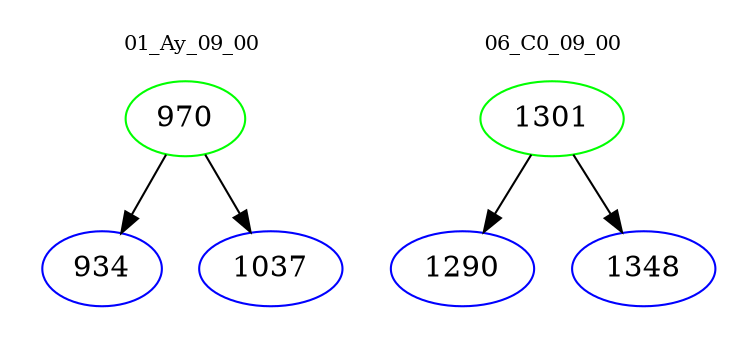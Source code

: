 digraph{
subgraph cluster_0 {
color = white
label = "01_Ay_09_00";
fontsize=10;
T0_970 [label="970", color="green"]
T0_970 -> T0_934 [color="black"]
T0_934 [label="934", color="blue"]
T0_970 -> T0_1037 [color="black"]
T0_1037 [label="1037", color="blue"]
}
subgraph cluster_1 {
color = white
label = "06_C0_09_00";
fontsize=10;
T1_1301 [label="1301", color="green"]
T1_1301 -> T1_1290 [color="black"]
T1_1290 [label="1290", color="blue"]
T1_1301 -> T1_1348 [color="black"]
T1_1348 [label="1348", color="blue"]
}
}
